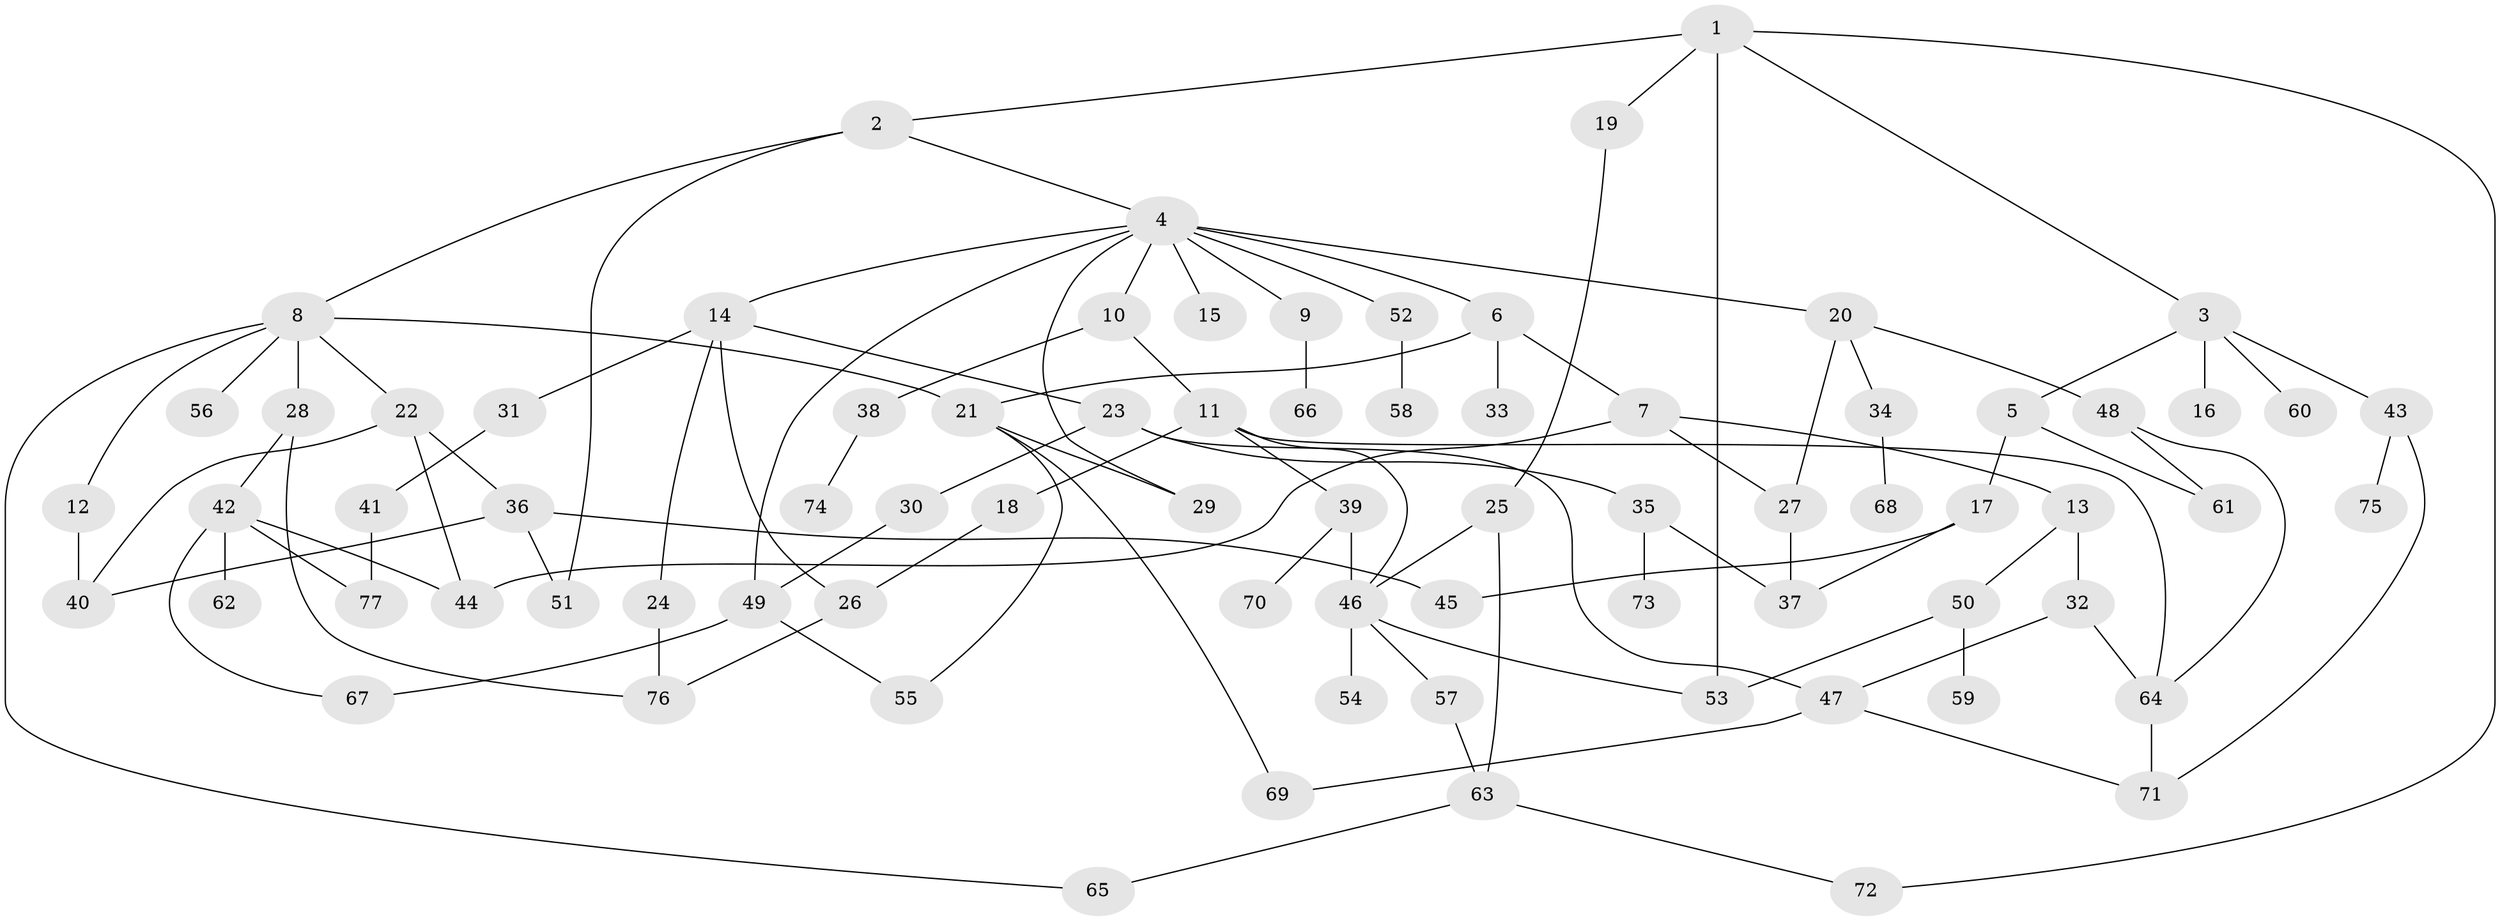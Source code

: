 // coarse degree distribution, {4: 0.19230769230769232, 6: 0.11538461538461539, 3: 0.23076923076923078, 7: 0.038461538461538464, 9: 0.038461538461538464, 1: 0.11538461538461539, 2: 0.15384615384615385, 5: 0.11538461538461539}
// Generated by graph-tools (version 1.1) at 2025/36/03/04/25 23:36:01]
// undirected, 77 vertices, 108 edges
graph export_dot {
  node [color=gray90,style=filled];
  1;
  2;
  3;
  4;
  5;
  6;
  7;
  8;
  9;
  10;
  11;
  12;
  13;
  14;
  15;
  16;
  17;
  18;
  19;
  20;
  21;
  22;
  23;
  24;
  25;
  26;
  27;
  28;
  29;
  30;
  31;
  32;
  33;
  34;
  35;
  36;
  37;
  38;
  39;
  40;
  41;
  42;
  43;
  44;
  45;
  46;
  47;
  48;
  49;
  50;
  51;
  52;
  53;
  54;
  55;
  56;
  57;
  58;
  59;
  60;
  61;
  62;
  63;
  64;
  65;
  66;
  67;
  68;
  69;
  70;
  71;
  72;
  73;
  74;
  75;
  76;
  77;
  1 -- 2;
  1 -- 3;
  1 -- 19;
  1 -- 72;
  1 -- 53;
  2 -- 4;
  2 -- 8;
  2 -- 51;
  3 -- 5;
  3 -- 16;
  3 -- 43;
  3 -- 60;
  4 -- 6;
  4 -- 9;
  4 -- 10;
  4 -- 14;
  4 -- 15;
  4 -- 20;
  4 -- 52;
  4 -- 29;
  4 -- 49;
  5 -- 17;
  5 -- 61;
  6 -- 7;
  6 -- 33;
  6 -- 21;
  7 -- 13;
  7 -- 27;
  7 -- 44;
  8 -- 12;
  8 -- 21;
  8 -- 22;
  8 -- 28;
  8 -- 56;
  8 -- 65;
  9 -- 66;
  10 -- 11;
  10 -- 38;
  11 -- 18;
  11 -- 39;
  11 -- 46;
  11 -- 64;
  12 -- 40;
  13 -- 32;
  13 -- 50;
  14 -- 23;
  14 -- 24;
  14 -- 26;
  14 -- 31;
  17 -- 45;
  17 -- 37;
  18 -- 26;
  19 -- 25;
  20 -- 34;
  20 -- 48;
  20 -- 27;
  21 -- 29;
  21 -- 69;
  21 -- 55;
  22 -- 36;
  22 -- 40;
  22 -- 44;
  23 -- 30;
  23 -- 35;
  23 -- 47;
  24 -- 76;
  25 -- 63;
  25 -- 46;
  26 -- 76;
  27 -- 37;
  28 -- 42;
  28 -- 76;
  30 -- 49;
  31 -- 41;
  32 -- 47;
  32 -- 64;
  34 -- 68;
  35 -- 73;
  35 -- 37;
  36 -- 51;
  36 -- 40;
  36 -- 45;
  38 -- 74;
  39 -- 70;
  39 -- 46;
  41 -- 77;
  42 -- 62;
  42 -- 67;
  42 -- 77;
  42 -- 44;
  43 -- 75;
  43 -- 71;
  46 -- 54;
  46 -- 57;
  46 -- 53;
  47 -- 71;
  47 -- 69;
  48 -- 64;
  48 -- 61;
  49 -- 55;
  49 -- 67;
  50 -- 53;
  50 -- 59;
  52 -- 58;
  57 -- 63;
  63 -- 65;
  63 -- 72;
  64 -- 71;
}
